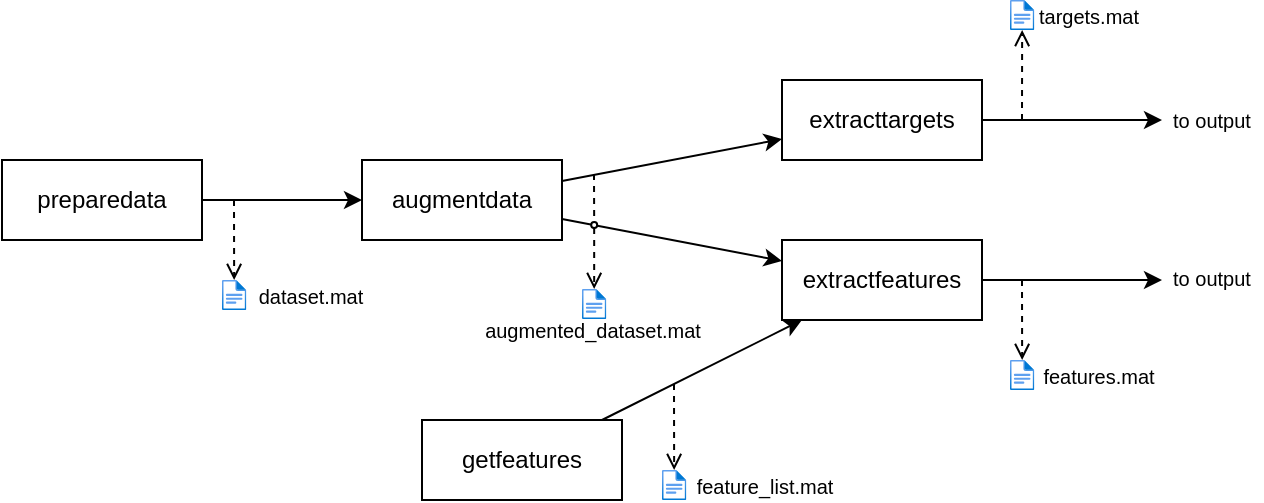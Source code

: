 <mxfile version="19.0.3" type="device"><diagram id="iaH_7vkHQqntMPTi3p6k" name="Page-1"><mxGraphModel dx="1166" dy="693" grid="1" gridSize="10" guides="1" tooltips="1" connect="1" arrows="1" fold="1" page="1" pageScale="1" pageWidth="630" pageHeight="260" math="0" shadow="0"><root><mxCell id="0"/><mxCell id="1" parent="0"/><mxCell id="C6jKLjAHNbLr6HkcWgTP-10" style="edgeStyle=none;rounded=0;orthogonalLoop=1;jettySize=auto;html=1;" edge="1" parent="1" source="C6jKLjAHNbLr6HkcWgTP-1" target="C6jKLjAHNbLr6HkcWgTP-2"><mxGeometry relative="1" as="geometry"/></mxCell><mxCell id="C6jKLjAHNbLr6HkcWgTP-1" value="preparedata" style="rounded=0;whiteSpace=wrap;html=1;" vertex="1" parent="1"><mxGeometry y="80" width="100" height="40" as="geometry"/></mxCell><mxCell id="C6jKLjAHNbLr6HkcWgTP-8" style="edgeStyle=none;rounded=0;orthogonalLoop=1;jettySize=auto;html=1;" edge="1" parent="1" source="C6jKLjAHNbLr6HkcWgTP-2" target="C6jKLjAHNbLr6HkcWgTP-6"><mxGeometry relative="1" as="geometry"/></mxCell><mxCell id="C6jKLjAHNbLr6HkcWgTP-9" style="edgeStyle=none;rounded=0;orthogonalLoop=1;jettySize=auto;html=1;" edge="1" parent="1" source="C6jKLjAHNbLr6HkcWgTP-2" target="C6jKLjAHNbLr6HkcWgTP-4"><mxGeometry relative="1" as="geometry"/></mxCell><mxCell id="C6jKLjAHNbLr6HkcWgTP-2" value="augmentdata" style="rounded=0;whiteSpace=wrap;html=1;" vertex="1" parent="1"><mxGeometry x="180" y="80" width="100" height="40" as="geometry"/></mxCell><mxCell id="C6jKLjAHNbLr6HkcWgTP-7" style="rounded=0;orthogonalLoop=1;jettySize=auto;html=1;" edge="1" parent="1" source="C6jKLjAHNbLr6HkcWgTP-3" target="C6jKLjAHNbLr6HkcWgTP-4"><mxGeometry relative="1" as="geometry"/></mxCell><mxCell id="C6jKLjAHNbLr6HkcWgTP-3" value="getfeatures" style="rounded=0;whiteSpace=wrap;html=1;" vertex="1" parent="1"><mxGeometry x="210" y="210" width="100" height="40" as="geometry"/></mxCell><mxCell id="C6jKLjAHNbLr6HkcWgTP-14" style="edgeStyle=none;rounded=0;orthogonalLoop=1;jettySize=auto;html=1;" edge="1" parent="1" source="C6jKLjAHNbLr6HkcWgTP-4"><mxGeometry relative="1" as="geometry"><mxPoint x="580" y="140" as="targetPoint"/></mxGeometry></mxCell><mxCell id="C6jKLjAHNbLr6HkcWgTP-4" value="extractfeatures" style="rounded=0;whiteSpace=wrap;html=1;" vertex="1" parent="1"><mxGeometry x="390" y="120" width="100" height="40" as="geometry"/></mxCell><mxCell id="C6jKLjAHNbLr6HkcWgTP-12" style="edgeStyle=none;rounded=0;orthogonalLoop=1;jettySize=auto;html=1;" edge="1" parent="1" source="C6jKLjAHNbLr6HkcWgTP-6"><mxGeometry relative="1" as="geometry"><mxPoint x="580" y="60" as="targetPoint"/></mxGeometry></mxCell><mxCell id="C6jKLjAHNbLr6HkcWgTP-6" value="extracttargets" style="rounded=0;whiteSpace=wrap;html=1;" vertex="1" parent="1"><mxGeometry x="390" y="40" width="100" height="40" as="geometry"/></mxCell><mxCell id="C6jKLjAHNbLr6HkcWgTP-15" value="to output" style="text;html=1;strokeColor=none;fillColor=none;align=center;verticalAlign=middle;whiteSpace=wrap;rounded=0;fontSize=10;" vertex="1" parent="1"><mxGeometry x="580" y="130" width="50" height="17.5" as="geometry"/></mxCell><mxCell id="C6jKLjAHNbLr6HkcWgTP-17" value="to output" style="text;html=1;strokeColor=none;fillColor=none;align=center;verticalAlign=middle;whiteSpace=wrap;rounded=0;fontSize=10;" vertex="1" parent="1"><mxGeometry x="580" y="52.5" width="50" height="15" as="geometry"/></mxCell><mxCell id="C6jKLjAHNbLr6HkcWgTP-20" style="edgeStyle=none;rounded=0;orthogonalLoop=1;jettySize=auto;html=1;dashed=1;endArrow=open;endFill=0;" edge="1" parent="1" target="C6jKLjAHNbLr6HkcWgTP-22"><mxGeometry relative="1" as="geometry"><mxPoint x="510" y="60" as="sourcePoint"/><mxPoint x="510" y="20" as="targetPoint"/></mxGeometry></mxCell><mxCell id="C6jKLjAHNbLr6HkcWgTP-22" value="" style="aspect=fixed;html=1;points=[];align=center;image;fontSize=12;image=img/lib/azure2/general/File.svg;" vertex="1" parent="1"><mxGeometry x="504" width="12.17" height="15" as="geometry"/></mxCell><mxCell id="C6jKLjAHNbLr6HkcWgTP-23" value="targets.mat" style="text;html=1;strokeColor=none;fillColor=none;align=center;verticalAlign=middle;whiteSpace=wrap;rounded=0;fontSize=10;" vertex="1" parent="1"><mxGeometry x="517.17" width="52.83" height="15" as="geometry"/></mxCell><mxCell id="C6jKLjAHNbLr6HkcWgTP-24" style="edgeStyle=none;rounded=0;orthogonalLoop=1;jettySize=auto;html=1;dashed=1;endArrow=open;endFill=0;" edge="1" parent="1" target="C6jKLjAHNbLr6HkcWgTP-25"><mxGeometry relative="1" as="geometry"><mxPoint x="510" y="140" as="sourcePoint"/><mxPoint x="510" y="200" as="targetPoint"/></mxGeometry></mxCell><mxCell id="C6jKLjAHNbLr6HkcWgTP-25" value="" style="aspect=fixed;html=1;points=[];align=center;image;fontSize=12;image=img/lib/azure2/general/File.svg;" vertex="1" parent="1"><mxGeometry x="504" y="180" width="12.17" height="15" as="geometry"/></mxCell><mxCell id="C6jKLjAHNbLr6HkcWgTP-26" value="features.mat" style="text;html=1;strokeColor=none;fillColor=none;align=center;verticalAlign=middle;whiteSpace=wrap;rounded=0;fontSize=10;" vertex="1" parent="1"><mxGeometry x="517.17" y="180" width="62.83" height="15" as="geometry"/></mxCell><mxCell id="C6jKLjAHNbLr6HkcWgTP-27" style="edgeStyle=none;rounded=0;orthogonalLoop=1;jettySize=auto;html=1;dashed=1;endArrow=open;endFill=0;" edge="1" parent="1" target="C6jKLjAHNbLr6HkcWgTP-28"><mxGeometry relative="1" as="geometry"><mxPoint x="336" y="192" as="sourcePoint"/><mxPoint x="336" y="255" as="targetPoint"/></mxGeometry></mxCell><mxCell id="C6jKLjAHNbLr6HkcWgTP-28" value="" style="aspect=fixed;html=1;points=[];align=center;image;fontSize=12;image=img/lib/azure2/general/File.svg;" vertex="1" parent="1"><mxGeometry x="330" y="235" width="12.17" height="15" as="geometry"/></mxCell><mxCell id="C6jKLjAHNbLr6HkcWgTP-29" value="feature_list.mat" style="text;html=1;strokeColor=none;fillColor=none;align=center;verticalAlign=middle;whiteSpace=wrap;rounded=0;fontSize=10;" vertex="1" parent="1"><mxGeometry x="343.17" y="235" width="76.83" height="15" as="geometry"/></mxCell><mxCell id="C6jKLjAHNbLr6HkcWgTP-30" style="edgeStyle=none;rounded=0;orthogonalLoop=1;jettySize=auto;html=1;dashed=1;endArrow=open;endFill=0;startArrow=none;" edge="1" parent="1" target="C6jKLjAHNbLr6HkcWgTP-31" source="C6jKLjAHNbLr6HkcWgTP-33"><mxGeometry relative="1" as="geometry"><mxPoint x="296" y="87" as="sourcePoint"/><mxPoint x="296" y="172.5" as="targetPoint"/></mxGeometry></mxCell><mxCell id="C6jKLjAHNbLr6HkcWgTP-31" value="" style="aspect=fixed;html=1;points=[];align=center;image;fontSize=12;image=img/lib/azure2/general/File.svg;" vertex="1" parent="1"><mxGeometry x="290" y="144.5" width="12.17" height="15" as="geometry"/></mxCell><mxCell id="C6jKLjAHNbLr6HkcWgTP-32" value="augmented_dataset.mat" style="text;html=1;strokeColor=none;fillColor=none;align=center;verticalAlign=middle;whiteSpace=wrap;rounded=0;fontSize=10;" vertex="1" parent="1"><mxGeometry x="238.37" y="159.5" width="115.42" height="11" as="geometry"/></mxCell><mxCell id="C6jKLjAHNbLr6HkcWgTP-36" style="edgeStyle=none;rounded=0;orthogonalLoop=1;jettySize=auto;html=1;dashed=1;endArrow=open;endFill=0;" edge="1" parent="1" target="C6jKLjAHNbLr6HkcWgTP-37"><mxGeometry relative="1" as="geometry"><mxPoint x="116.0" y="100" as="sourcePoint"/><mxPoint x="116" y="160" as="targetPoint"/></mxGeometry></mxCell><mxCell id="C6jKLjAHNbLr6HkcWgTP-37" value="" style="aspect=fixed;html=1;points=[];align=center;image;fontSize=12;image=img/lib/azure2/general/File.svg;" vertex="1" parent="1"><mxGeometry x="110" y="140" width="12.17" height="15" as="geometry"/></mxCell><mxCell id="C6jKLjAHNbLr6HkcWgTP-38" value="dataset.mat" style="text;html=1;strokeColor=none;fillColor=none;align=center;verticalAlign=middle;whiteSpace=wrap;rounded=0;fontSize=10;" vertex="1" parent="1"><mxGeometry x="123.17" y="140" width="62.83" height="15" as="geometry"/></mxCell><mxCell id="C6jKLjAHNbLr6HkcWgTP-33" value="" style="ellipse;whiteSpace=wrap;html=1;aspect=fixed;fontSize=10;fillColor=#FFFFFF;" vertex="1" parent="1"><mxGeometry x="294.59" y="111" width="3" height="3" as="geometry"/></mxCell><mxCell id="C6jKLjAHNbLr6HkcWgTP-39" value="" style="edgeStyle=none;rounded=0;orthogonalLoop=1;jettySize=auto;html=1;dashed=1;endArrow=none;endFill=0;" edge="1" parent="1" target="C6jKLjAHNbLr6HkcWgTP-33"><mxGeometry relative="1" as="geometry"><mxPoint x="296" y="87" as="sourcePoint"/><mxPoint x="296.075" y="144.5" as="targetPoint"/></mxGeometry></mxCell></root></mxGraphModel></diagram></mxfile>